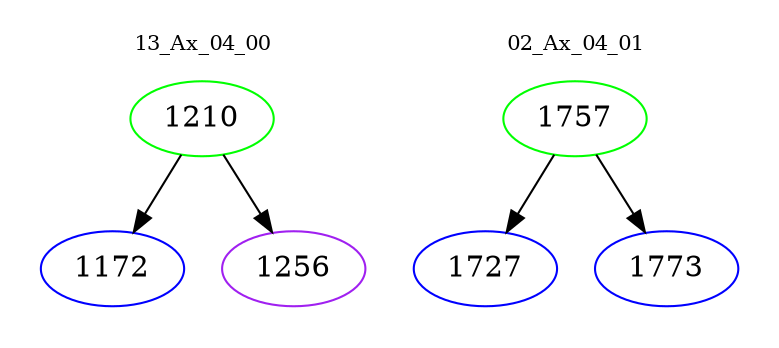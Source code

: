 digraph{
subgraph cluster_0 {
color = white
label = "13_Ax_04_00";
fontsize=10;
T0_1210 [label="1210", color="green"]
T0_1210 -> T0_1172 [color="black"]
T0_1172 [label="1172", color="blue"]
T0_1210 -> T0_1256 [color="black"]
T0_1256 [label="1256", color="purple"]
}
subgraph cluster_1 {
color = white
label = "02_Ax_04_01";
fontsize=10;
T1_1757 [label="1757", color="green"]
T1_1757 -> T1_1727 [color="black"]
T1_1727 [label="1727", color="blue"]
T1_1757 -> T1_1773 [color="black"]
T1_1773 [label="1773", color="blue"]
}
}
